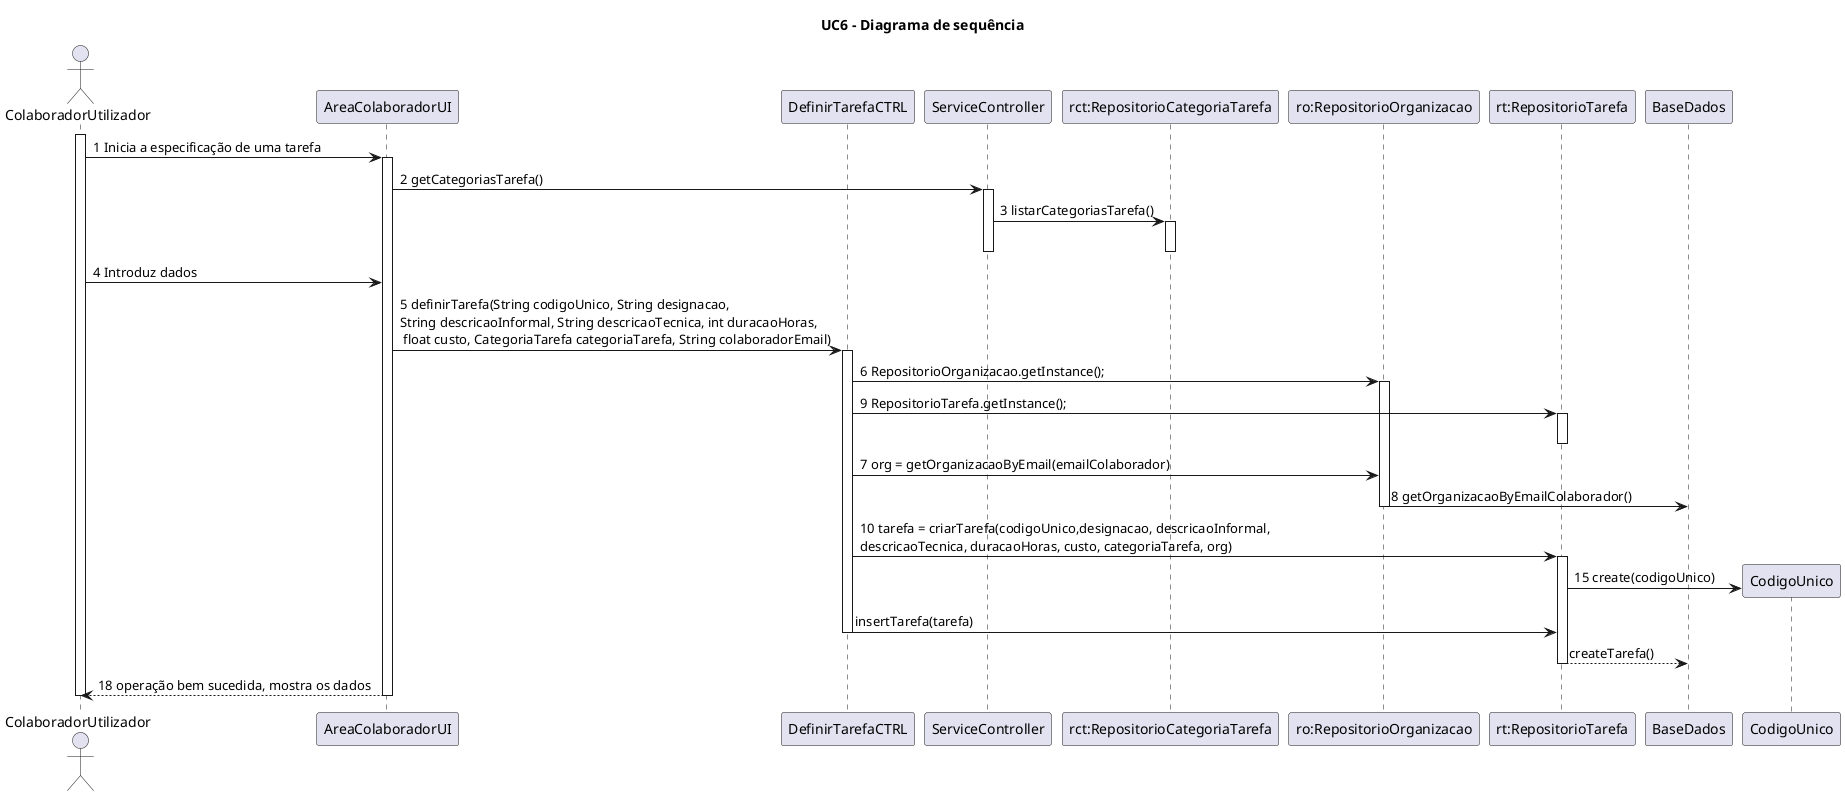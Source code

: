 @startuml_sd_uc6

title UC6 - Diagrama de sequência

actor ColaboradorUtilizador
participant AreaColaboradorUI
participant DefinirTarefaCTRL

activate ColaboradorUtilizador

ColaboradorUtilizador -> AreaColaboradorUI: 1 Inicia a especificação de uma tarefa
activate AreaColaboradorUI
AreaColaboradorUI -> ServiceController: 2 getCategoriasTarefa()
activate ServiceController
ServiceController -> "rct:RepositorioCategoriaTarefa" : 3 listarCategoriasTarefa()
activate "rct:RepositorioCategoriaTarefa"
deactivate "rct:RepositorioCategoriaTarefa"
deactivate ServiceController
ColaboradorUtilizador -> AreaColaboradorUI: 4 Introduz dados
AreaColaboradorUI -> DefinirTarefaCTRL: 5 definirTarefa(String codigoUnico, String designacao, \nString descricaoInformal, String descricaoTecnica, int duracaoHoras,\n float custo, CategoriaTarefa categoriaTarefa, String colaboradorEmail)
activate DefinirTarefaCTRL
DefinirTarefaCTRL -> "ro:RepositorioOrganizacao" : 6 RepositorioOrganizacao.getInstance();
activate "ro:RepositorioOrganizacao"
DefinirTarefaCTRL -> "rt:RepositorioTarefa" :9 RepositorioTarefa.getInstance();
activate "rt:RepositorioTarefa"
deactivate "rt:RepositorioTarefa"
DefinirTarefaCTRL -> "ro:RepositorioOrganizacao" : 7 org = getOrganizacaoByEmail(emailColaborador)
"ro:RepositorioOrganizacao" -> "BaseDados" : 8 getOrganizacaoByEmailColaborador()
deactivate "ro:RepositorioOrganizacao"
DefinirTarefaCTRL -> "rt:RepositorioTarefa" : 10 tarefa = criarTarefa(codigoUnico,designacao, descricaoInformal, \ndescricaoTecnica, duracaoHoras, custo, categoriaTarefa, org)
activate "rt:RepositorioTarefa"
"rt:RepositorioTarefa" -> CodigoUnico** : 15 create(codigoUnico)
DefinirTarefaCTRL -> "rt:RepositorioTarefa" : insertTarefa(tarefa)
deactivate DefinirTarefaCTRL
"rt:RepositorioTarefa" --> "BaseDados" : createTarefa()
deactivate "rt:RepositorioTarefa"
AreaColaboradorUI --> ColaboradorUtilizador : 18 operação bem sucedida, mostra os dados
deactivate AreaColaboradorUI
deactivate ColaboradorUtilizador
@enduml_sd_uc6